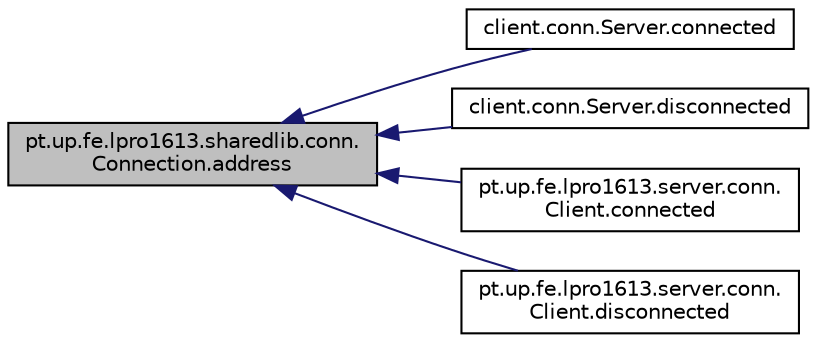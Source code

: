 digraph "pt.up.fe.lpro1613.sharedlib.conn.Connection.address"
{
  edge [fontname="Helvetica",fontsize="10",labelfontname="Helvetica",labelfontsize="10"];
  node [fontname="Helvetica",fontsize="10",shape=record];
  rankdir="LR";
  Node3 [label="pt.up.fe.lpro1613.sharedlib.conn.\lConnection.address",height=0.2,width=0.4,color="black", fillcolor="grey75", style="filled", fontcolor="black"];
  Node3 -> Node4 [dir="back",color="midnightblue",fontsize="10",style="solid",fontname="Helvetica"];
  Node4 [label="client.conn.Server.connected",height=0.2,width=0.4,color="black", fillcolor="white", style="filled",URL="$classclient_1_1conn_1_1_server.html#ac8ad09c9052bfb32e082493ada8d14ab"];
  Node3 -> Node5 [dir="back",color="midnightblue",fontsize="10",style="solid",fontname="Helvetica"];
  Node5 [label="client.conn.Server.disconnected",height=0.2,width=0.4,color="black", fillcolor="white", style="filled",URL="$classclient_1_1conn_1_1_server.html#ae2a0ab226b1622da8e19137fb89bdc81"];
  Node3 -> Node6 [dir="back",color="midnightblue",fontsize="10",style="solid",fontname="Helvetica"];
  Node6 [label="pt.up.fe.lpro1613.server.conn.\lClient.connected",height=0.2,width=0.4,color="black", fillcolor="white", style="filled",URL="$classpt_1_1up_1_1fe_1_1lpro1613_1_1server_1_1conn_1_1_client.html#a1cf160e68d7310d9f0b3a53d8b26f80d"];
  Node3 -> Node7 [dir="back",color="midnightblue",fontsize="10",style="solid",fontname="Helvetica"];
  Node7 [label="pt.up.fe.lpro1613.server.conn.\lClient.disconnected",height=0.2,width=0.4,color="black", fillcolor="white", style="filled",URL="$classpt_1_1up_1_1fe_1_1lpro1613_1_1server_1_1conn_1_1_client.html#a8aaec34bb1c5d5af0430318b105ac3fc"];
}
